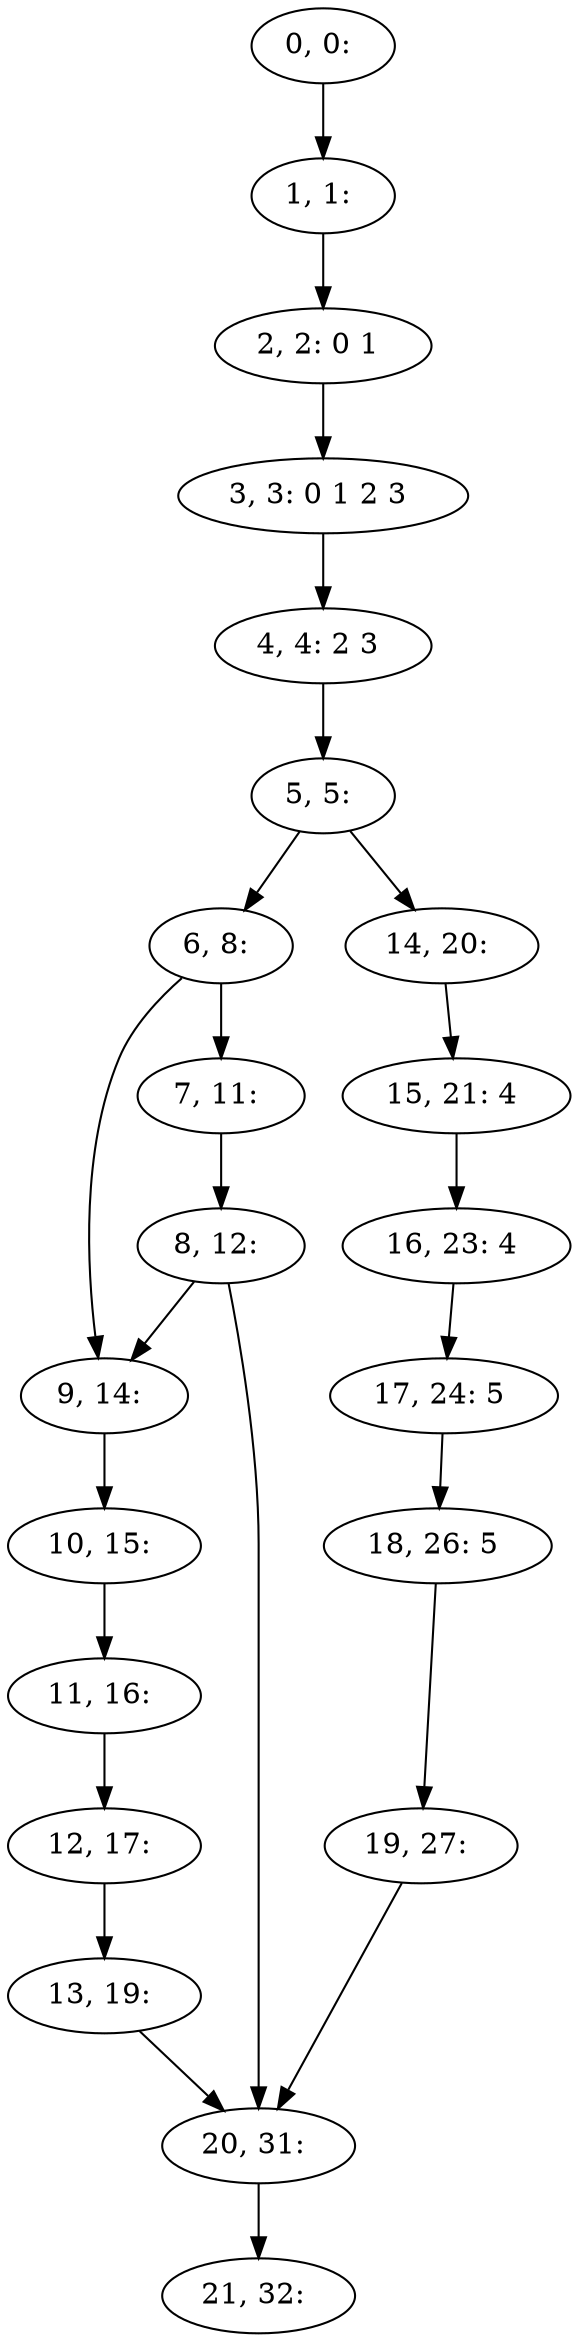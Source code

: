 digraph G {
0[label="0, 0: "];
1[label="1, 1: "];
2[label="2, 2: 0 1 "];
3[label="3, 3: 0 1 2 3 "];
4[label="4, 4: 2 3 "];
5[label="5, 5: "];
6[label="6, 8: "];
7[label="7, 11: "];
8[label="8, 12: "];
9[label="9, 14: "];
10[label="10, 15: "];
11[label="11, 16: "];
12[label="12, 17: "];
13[label="13, 19: "];
14[label="14, 20: "];
15[label="15, 21: 4 "];
16[label="16, 23: 4 "];
17[label="17, 24: 5 "];
18[label="18, 26: 5 "];
19[label="19, 27: "];
20[label="20, 31: "];
21[label="21, 32: "];
0->1 ;
1->2 ;
2->3 ;
3->4 ;
4->5 ;
5->6 ;
5->14 ;
6->7 ;
6->9 ;
7->8 ;
8->9 ;
8->20 ;
9->10 ;
10->11 ;
11->12 ;
12->13 ;
13->20 ;
14->15 ;
15->16 ;
16->17 ;
17->18 ;
18->19 ;
19->20 ;
20->21 ;
}

